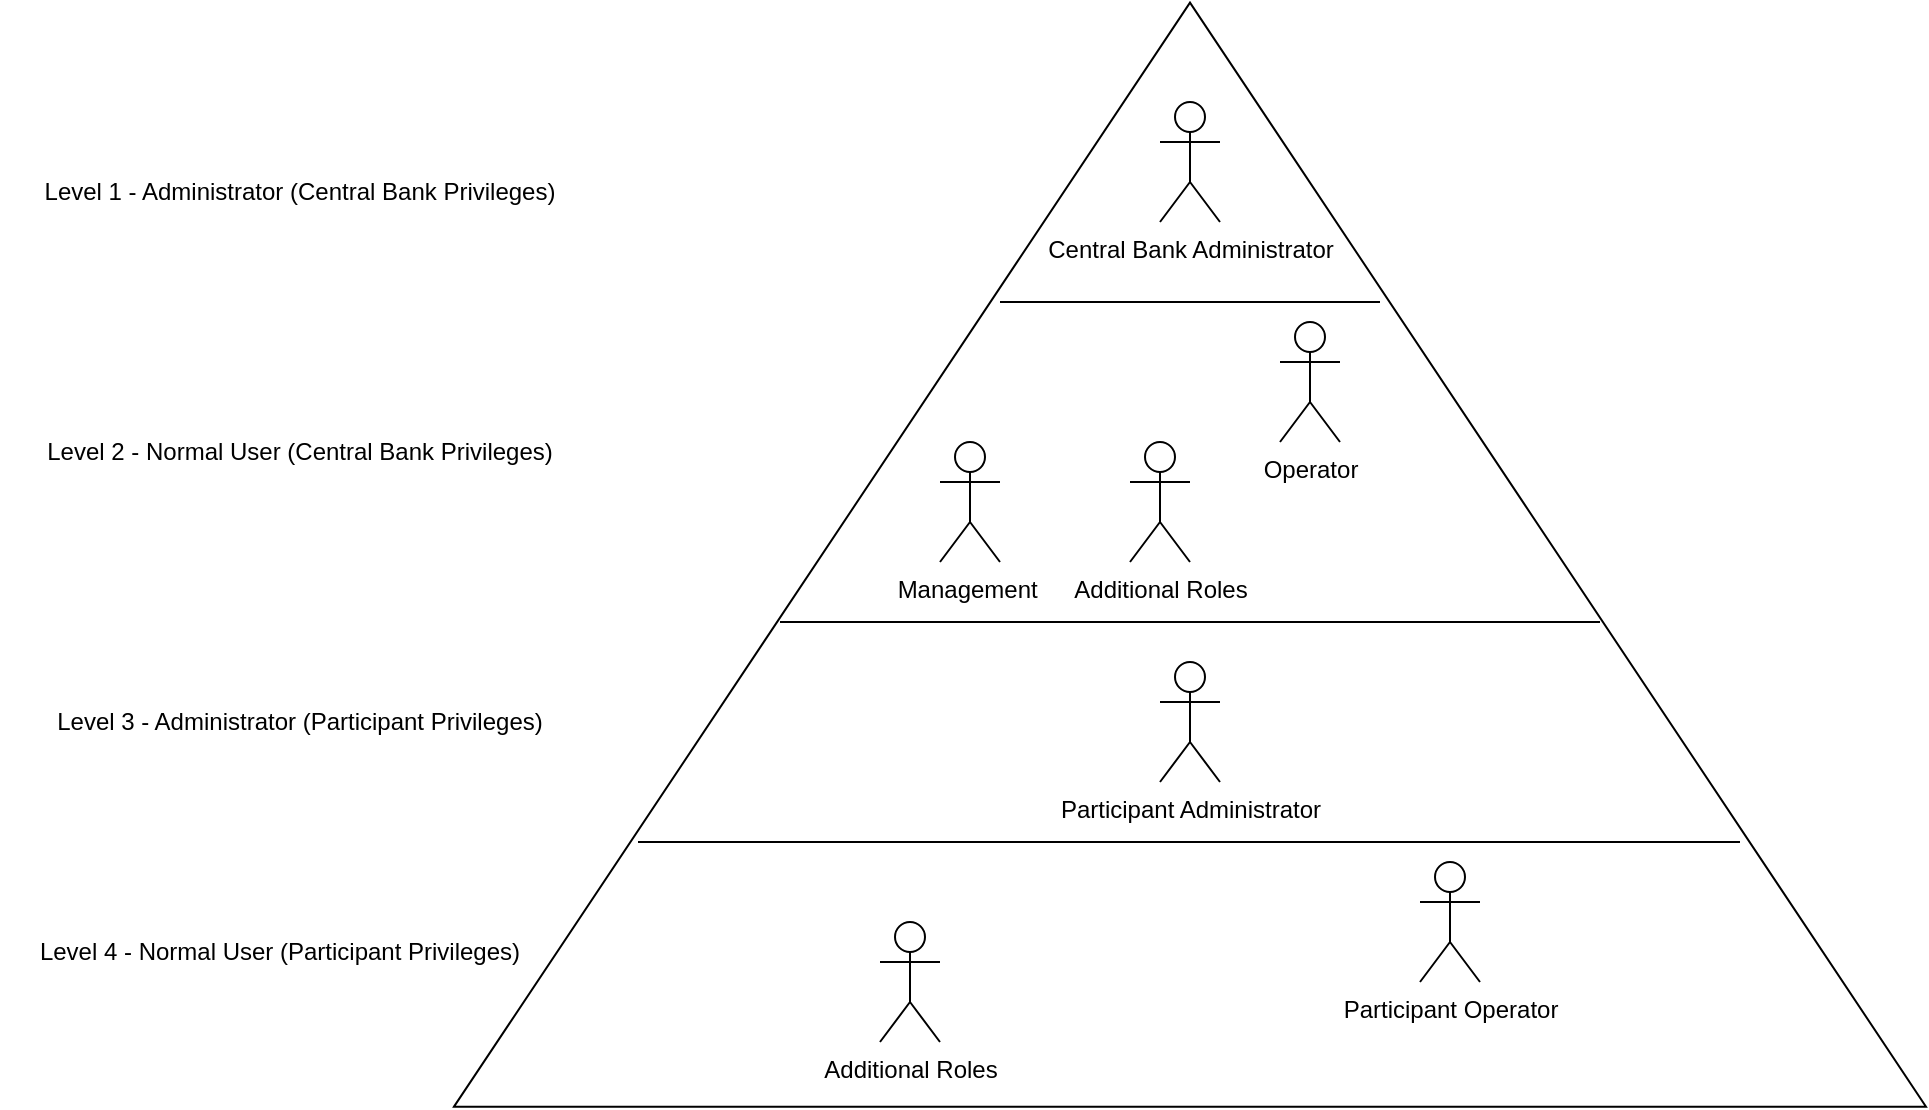 <mxfile version="18.0.6" type="device" pages="10"><diagram id="rlrrFMn4KYDxvSivzp1v" name="Hierarcy Diagram"><mxGraphModel dx="2523" dy="1008" grid="1" gridSize="10" guides="1" tooltips="1" connect="1" arrows="1" fold="1" page="1" pageScale="1" pageWidth="850" pageHeight="1100" math="0" shadow="0"><root><mxCell id="0"/><mxCell id="1" parent="0"/><mxCell id="3FnCSCI1TGGs1wD_Eskc-10" value="" style="triangle;whiteSpace=wrap;html=1;rotation=-90;" parent="1" vertex="1"><mxGeometry x="149" y="-41.67" width="552" height="736" as="geometry"/></mxCell><mxCell id="3FnCSCI1TGGs1wD_Eskc-2" value="Central Bank Administrator" style="shape=umlActor;verticalLabelPosition=bottom;verticalAlign=top;html=1;outlineConnect=0;" parent="1" vertex="1"><mxGeometry x="410" y="100" width="30" height="60" as="geometry"/></mxCell><mxCell id="3FnCSCI1TGGs1wD_Eskc-4" value="Operator" style="shape=umlActor;verticalLabelPosition=bottom;verticalAlign=top;html=1;outlineConnect=0;" parent="1" vertex="1"><mxGeometry x="470" y="210" width="30" height="60" as="geometry"/></mxCell><mxCell id="3FnCSCI1TGGs1wD_Eskc-5" value="Management&amp;nbsp;" style="shape=umlActor;verticalLabelPosition=bottom;verticalAlign=top;html=1;outlineConnect=0;" parent="1" vertex="1"><mxGeometry x="300" y="270" width="30" height="60" as="geometry"/></mxCell><mxCell id="3FnCSCI1TGGs1wD_Eskc-7" value="Participant Administrator" style="shape=umlActor;verticalLabelPosition=bottom;verticalAlign=top;html=1;outlineConnect=0;" parent="1" vertex="1"><mxGeometry x="410" y="380" width="30" height="60" as="geometry"/></mxCell><mxCell id="3FnCSCI1TGGs1wD_Eskc-8" value="Participant Operator" style="shape=umlActor;verticalLabelPosition=bottom;verticalAlign=top;html=1;outlineConnect=0;" parent="1" vertex="1"><mxGeometry x="540" y="480" width="30" height="60" as="geometry"/></mxCell><mxCell id="3FnCSCI1TGGs1wD_Eskc-9" value="Additional Roles" style="shape=umlActor;verticalLabelPosition=bottom;verticalAlign=top;html=1;outlineConnect=0;" parent="1" vertex="1"><mxGeometry x="270" y="510" width="30" height="60" as="geometry"/></mxCell><mxCell id="3FnCSCI1TGGs1wD_Eskc-11" value="" style="endArrow=none;html=1;rounded=0;" parent="1" edge="1"><mxGeometry width="50" height="50" relative="1" as="geometry"><mxPoint x="330" y="200" as="sourcePoint"/><mxPoint x="520" y="200" as="targetPoint"/></mxGeometry></mxCell><mxCell id="3FnCSCI1TGGs1wD_Eskc-13" value="" style="endArrow=none;html=1;rounded=0;" parent="1" edge="1"><mxGeometry width="50" height="50" relative="1" as="geometry"><mxPoint x="220" y="360" as="sourcePoint"/><mxPoint x="630" y="360" as="targetPoint"/></mxGeometry></mxCell><mxCell id="3FnCSCI1TGGs1wD_Eskc-15" value="Level 1 - Administrator (Central Bank Privileges)" style="text;html=1;strokeColor=none;fillColor=none;align=center;verticalAlign=middle;whiteSpace=wrap;rounded=0;" parent="1" vertex="1"><mxGeometry x="-160" y="130" width="280" height="30" as="geometry"/></mxCell><mxCell id="3FnCSCI1TGGs1wD_Eskc-19" value="" style="endArrow=none;html=1;rounded=0;" parent="1" edge="1"><mxGeometry width="50" height="50" relative="1" as="geometry"><mxPoint x="149" y="470" as="sourcePoint"/><mxPoint x="700" y="470" as="targetPoint"/></mxGeometry></mxCell><mxCell id="3FnCSCI1TGGs1wD_Eskc-22" value="Level 2 - Normal User (Central Bank Privileges)" style="text;html=1;strokeColor=none;fillColor=none;align=center;verticalAlign=middle;whiteSpace=wrap;rounded=0;" parent="1" vertex="1"><mxGeometry x="-160" y="260" width="280" height="30" as="geometry"/></mxCell><mxCell id="3FnCSCI1TGGs1wD_Eskc-23" value="Additional Roles" style="shape=umlActor;verticalLabelPosition=bottom;verticalAlign=top;html=1;outlineConnect=0;" parent="1" vertex="1"><mxGeometry x="395" y="270" width="30" height="60" as="geometry"/></mxCell><mxCell id="3FnCSCI1TGGs1wD_Eskc-25" value="Level 3 - Administrator (Participant Privileges)" style="text;html=1;strokeColor=none;fillColor=none;align=center;verticalAlign=middle;whiteSpace=wrap;rounded=0;" parent="1" vertex="1"><mxGeometry x="-160" y="395" width="280" height="30" as="geometry"/></mxCell><mxCell id="3FnCSCI1TGGs1wD_Eskc-26" value="Level 4 - Normal User (Participant Privileges)" style="text;html=1;strokeColor=none;fillColor=none;align=center;verticalAlign=middle;whiteSpace=wrap;rounded=0;" parent="1" vertex="1"><mxGeometry x="-170" y="510" width="280" height="30" as="geometry"/></mxCell></root></mxGraphModel></diagram><diagram id="Tg9xftcmFErkwnSyua7G" name="Class Diagram"><mxGraphModel dx="677" dy="408" grid="1" gridSize="10" guides="1" tooltips="1" connect="1" arrows="1" fold="1" page="1" pageScale="1" pageWidth="850" pageHeight="1100" math="0" shadow="0"><root><mxCell id="0"/><mxCell id="1" parent="0"/><mxCell id="rsPmDBbPXdBwQjBAaXFI-6" style="edgeStyle=orthogonalEdgeStyle;rounded=0;orthogonalLoop=1;jettySize=auto;html=1;entryX=0;entryY=0.5;entryDx=0;entryDy=0;endArrow=ERone;endFill=0;startArrow=ERzeroToMany;startFill=0;exitX=0.5;exitY=0;exitDx=0;exitDy=0;" parent="1" source="rsPmDBbPXdBwQjBAaXFI-1" target="rsPmDBbPXdBwQjBAaXFI-2" edge="1"><mxGeometry relative="1" as="geometry"/></mxCell><mxCell id="rsPmDBbPXdBwQjBAaXFI-8" style="edgeStyle=orthogonalEdgeStyle;rounded=0;orthogonalLoop=1;jettySize=auto;html=1;startArrow=ERoneToMany;startFill=0;endArrow=ERone;endFill=0;entryX=0;entryY=0.5;entryDx=0;entryDy=0;" parent="1" source="rsPmDBbPXdBwQjBAaXFI-1" target="rsPmDBbPXdBwQjBAaXFI-3" edge="1"><mxGeometry relative="1" as="geometry"><mxPoint x="470" y="270" as="targetPoint"/></mxGeometry></mxCell><mxCell id="rsPmDBbPXdBwQjBAaXFI-1" value="User" style="rounded=0;whiteSpace=wrap;html=1;" parent="1" vertex="1"><mxGeometry x="40" y="240" width="120" height="60" as="geometry"/></mxCell><mxCell id="rsPmDBbPXdBwQjBAaXFI-7" style="edgeStyle=orthogonalEdgeStyle;rounded=0;orthogonalLoop=1;jettySize=auto;html=1;entryX=0.5;entryY=0;entryDx=0;entryDy=0;startArrow=ERone;startFill=0;endArrow=ERoneToMany;endFill=0;" parent="1" source="rsPmDBbPXdBwQjBAaXFI-2" target="rsPmDBbPXdBwQjBAaXFI-3" edge="1"><mxGeometry relative="1" as="geometry"/></mxCell><mxCell id="rsPmDBbPXdBwQjBAaXFI-2" value="Member" style="rounded=0;whiteSpace=wrap;html=1;" parent="1" vertex="1"><mxGeometry x="190" y="130" width="120" height="60" as="geometry"/></mxCell><mxCell id="rsPmDBbPXdBwQjBAaXFI-9" style="edgeStyle=orthogonalEdgeStyle;rounded=0;orthogonalLoop=1;jettySize=auto;html=1;entryX=0.5;entryY=0;entryDx=0;entryDy=0;startArrow=ERone;startFill=0;endArrow=ERoneToMany;endFill=0;" parent="1" source="rsPmDBbPXdBwQjBAaXFI-3" target="rsPmDBbPXdBwQjBAaXFI-4" edge="1"><mxGeometry relative="1" as="geometry"/></mxCell><mxCell id="rsPmDBbPXdBwQjBAaXFI-3" value="Roles" style="rounded=0;whiteSpace=wrap;html=1;" parent="1" vertex="1"><mxGeometry x="340" y="240" width="120" height="60" as="geometry"/></mxCell><mxCell id="rsPmDBbPXdBwQjBAaXFI-4" value="Action" style="rounded=0;whiteSpace=wrap;html=1;" parent="1" vertex="1"><mxGeometry x="340" y="380" width="120" height="60" as="geometry"/></mxCell></root></mxGraphModel></diagram><diagram id="ThCO6ypDzgICyGoqntZ6" name="Entity Diagram"><mxGraphModel dx="1662" dy="1957" grid="1" gridSize="10" guides="1" tooltips="1" connect="1" arrows="1" fold="1" page="1" pageScale="1" pageWidth="850" pageHeight="1100" math="0" shadow="0"><root><mxCell id="0"/><mxCell id="1" parent="0"/><mxCell id="dxrAodRhitoUNY_bcBoa-26" style="edgeStyle=orthogonalEdgeStyle;rounded=0;orthogonalLoop=1;jettySize=auto;html=1;entryX=0;entryY=0.5;entryDx=0;entryDy=0;startArrow=ERmany;startFill=0;endArrow=ERone;endFill=0;exitX=1;exitY=0.5;exitDx=0;exitDy=0;" parent="1" source="dxrAodRhitoUNY_bcBoa-15" target="dxrAodRhitoUNY_bcBoa-21" edge="1"><mxGeometry relative="1" as="geometry"/></mxCell><mxCell id="dxrAodRhitoUNY_bcBoa-28" style="edgeStyle=orthogonalEdgeStyle;rounded=0;orthogonalLoop=1;jettySize=auto;html=1;startArrow=ERone;startFill=0;endArrow=ERone;endFill=0;entryX=0;entryY=0.5;entryDx=0;entryDy=0;exitX=0;exitY=0.5;exitDx=0;exitDy=0;" parent="1" source="dxrAodRhitoUNY_bcBoa-15" target="dxrAodRhitoUNY_bcBoa-11" edge="1"><mxGeometry relative="1" as="geometry"/></mxCell><mxCell id="shGmqx8MFyFyUWzssGlX-1" value="user" style="swimlane;fontStyle=0;childLayout=stackLayout;horizontal=1;startSize=26;fillColor=none;horizontalStack=0;resizeParent=1;resizeParentMax=0;resizeLast=0;collapsible=1;marginBottom=0;" parent="1" vertex="1"><mxGeometry x="70" y="160" width="140" height="286" as="geometry"/></mxCell><mxCell id="dxrAodRhitoUNY_bcBoa-15" value="id" style="text;strokeColor=none;fillColor=none;align=left;verticalAlign=top;spacingLeft=4;spacingRight=4;overflow=hidden;rotatable=0;points=[[0,0.5],[1,0.5]];portConstraint=eastwest;" parent="shGmqx8MFyFyUWzssGlX-1" vertex="1"><mxGeometry y="26" width="140" height="26" as="geometry"/></mxCell><mxCell id="shGmqx8MFyFyUWzssGlX-2" value="name" style="text;strokeColor=none;fillColor=none;align=left;verticalAlign=top;spacingLeft=4;spacingRight=4;overflow=hidden;rotatable=0;points=[[0,0.5],[1,0.5]];portConstraint=eastwest;" parent="shGmqx8MFyFyUWzssGlX-1" vertex="1"><mxGeometry y="52" width="140" height="26" as="geometry"/></mxCell><mxCell id="shGmqx8MFyFyUWzssGlX-3" value="username" style="text;strokeColor=none;fillColor=none;align=left;verticalAlign=top;spacingLeft=4;spacingRight=4;overflow=hidden;rotatable=0;points=[[0,0.5],[1,0.5]];portConstraint=eastwest;" parent="shGmqx8MFyFyUWzssGlX-1" vertex="1"><mxGeometry y="78" width="140" height="26" as="geometry"/></mxCell><mxCell id="shGmqx8MFyFyUWzssGlX-4" value="email" style="text;strokeColor=none;fillColor=none;align=left;verticalAlign=top;spacingLeft=4;spacingRight=4;overflow=hidden;rotatable=0;points=[[0,0.5],[1,0.5]];portConstraint=eastwest;" parent="shGmqx8MFyFyUWzssGlX-1" vertex="1"><mxGeometry y="104" width="140" height="26" as="geometry"/></mxCell><mxCell id="dxrAodRhitoUNY_bcBoa-1" value="password" style="text;strokeColor=none;fillColor=none;align=left;verticalAlign=top;spacingLeft=4;spacingRight=4;overflow=hidden;rotatable=0;points=[[0,0.5],[1,0.5]];portConstraint=eastwest;" parent="shGmqx8MFyFyUWzssGlX-1" vertex="1"><mxGeometry y="130" width="140" height="26" as="geometry"/></mxCell><mxCell id="dxrAodRhitoUNY_bcBoa-2" value="ref_no" style="text;strokeColor=none;fillColor=none;align=left;verticalAlign=top;spacingLeft=4;spacingRight=4;overflow=hidden;rotatable=0;points=[[0,0.5],[1,0.5]];portConstraint=eastwest;" parent="shGmqx8MFyFyUWzssGlX-1" vertex="1"><mxGeometry y="156" width="140" height="26" as="geometry"/></mxCell><mxCell id="dxrAodRhitoUNY_bcBoa-16" value="created_at" style="text;strokeColor=none;fillColor=none;align=left;verticalAlign=top;spacingLeft=4;spacingRight=4;overflow=hidden;rotatable=0;points=[[0,0.5],[1,0.5]];portConstraint=eastwest;" parent="shGmqx8MFyFyUWzssGlX-1" vertex="1"><mxGeometry y="182" width="140" height="26" as="geometry"/></mxCell><mxCell id="dxrAodRhitoUNY_bcBoa-17" value="updated_at" style="text;strokeColor=none;fillColor=none;align=left;verticalAlign=top;spacingLeft=4;spacingRight=4;overflow=hidden;rotatable=0;points=[[0,0.5],[1,0.5]];portConstraint=eastwest;" parent="shGmqx8MFyFyUWzssGlX-1" vertex="1"><mxGeometry y="208" width="140" height="26" as="geometry"/></mxCell><mxCell id="dxrAodRhitoUNY_bcBoa-18" value="created_by" style="text;strokeColor=none;fillColor=none;align=left;verticalAlign=top;spacingLeft=4;spacingRight=4;overflow=hidden;rotatable=0;points=[[0,0.5],[1,0.5]];portConstraint=eastwest;" parent="shGmqx8MFyFyUWzssGlX-1" vertex="1"><mxGeometry y="234" width="140" height="26" as="geometry"/></mxCell><mxCell id="dxrAodRhitoUNY_bcBoa-19" value="updated_by" style="text;strokeColor=none;fillColor=none;align=left;verticalAlign=top;spacingLeft=4;spacingRight=4;overflow=hidden;rotatable=0;points=[[0,0.5],[1,0.5]];portConstraint=eastwest;" parent="shGmqx8MFyFyUWzssGlX-1" vertex="1"><mxGeometry y="260" width="140" height="26" as="geometry"/></mxCell><mxCell id="dxrAodRhitoUNY_bcBoa-27" style="edgeStyle=orthogonalEdgeStyle;rounded=0;orthogonalLoop=1;jettySize=auto;html=1;startArrow=ERone;startFill=0;endArrow=ERoneToMany;endFill=0;exitX=0;exitY=0.5;exitDx=0;exitDy=0;entryX=1;entryY=0.5;entryDx=0;entryDy=0;" parent="1" source="dxrAodRhitoUNY_bcBoa-4" target="dxrAodRhitoUNY_bcBoa-22" edge="1"><mxGeometry relative="1" as="geometry"><mxPoint x="330" y="-31" as="targetPoint"/><Array as="points"><mxPoint x="430" y="-25"/><mxPoint x="430" y="355"/></Array></mxGeometry></mxCell><mxCell id="dxrAodRhitoUNY_bcBoa-3" value="member" style="swimlane;fontStyle=0;childLayout=stackLayout;horizontal=1;startSize=26;fillColor=none;horizontalStack=0;resizeParent=1;resizeParentMax=0;resizeLast=0;collapsible=1;marginBottom=0;" parent="1" vertex="1"><mxGeometry x="460" y="-64" width="140" height="286" as="geometry"/></mxCell><mxCell id="dxrAodRhitoUNY_bcBoa-4" value="id" style="text;strokeColor=none;fillColor=none;align=left;verticalAlign=top;spacingLeft=4;spacingRight=4;overflow=hidden;rotatable=0;points=[[0,0.5],[1,0.5]];portConstraint=eastwest;" parent="dxrAodRhitoUNY_bcBoa-3" vertex="1"><mxGeometry y="26" width="140" height="26" as="geometry"/></mxCell><mxCell id="OdjbuYL_Jc5gBR_Cd1tA-2" value="name" style="text;strokeColor=none;fillColor=none;align=left;verticalAlign=top;spacingLeft=4;spacingRight=4;overflow=hidden;rotatable=0;points=[[0,0.5],[1,0.5]];portConstraint=eastwest;" parent="dxrAodRhitoUNY_bcBoa-3" vertex="1"><mxGeometry y="52" width="140" height="26" as="geometry"/></mxCell><mxCell id="dxrAodRhitoUNY_bcBoa-5" value="ref_no" style="text;strokeColor=none;fillColor=none;align=left;verticalAlign=top;spacingLeft=4;spacingRight=4;overflow=hidden;rotatable=0;points=[[0,0.5],[1,0.5]];portConstraint=eastwest;" parent="dxrAodRhitoUNY_bcBoa-3" vertex="1"><mxGeometry y="78" width="140" height="26" as="geometry"/></mxCell><mxCell id="dxrAodRhitoUNY_bcBoa-6" value="full_name" style="text;strokeColor=none;fillColor=none;align=left;verticalAlign=top;spacingLeft=4;spacingRight=4;overflow=hidden;rotatable=0;points=[[0,0.5],[1,0.5]];portConstraint=eastwest;" parent="dxrAodRhitoUNY_bcBoa-3" vertex="1"><mxGeometry y="104" width="140" height="26" as="geometry"/></mxCell><mxCell id="dxrAodRhitoUNY_bcBoa-7" value="status" style="text;strokeColor=none;fillColor=none;align=left;verticalAlign=top;spacingLeft=4;spacingRight=4;overflow=hidden;rotatable=0;points=[[0,0.5],[1,0.5]];portConstraint=eastwest;" parent="dxrAodRhitoUNY_bcBoa-3" vertex="1"><mxGeometry y="130" width="140" height="26" as="geometry"/></mxCell><mxCell id="dxrAodRhitoUNY_bcBoa-8" value="member_type" style="text;strokeColor=none;fillColor=none;align=left;verticalAlign=top;spacingLeft=4;spacingRight=4;overflow=hidden;rotatable=0;points=[[0,0.5],[1,0.5]];portConstraint=eastwest;" parent="dxrAodRhitoUNY_bcBoa-3" vertex="1"><mxGeometry y="156" width="140" height="26" as="geometry"/></mxCell><mxCell id="uhhbkEq0cigllRPuxk6T-29" value="created_at" style="text;strokeColor=none;fillColor=none;align=left;verticalAlign=top;spacingLeft=4;spacingRight=4;overflow=hidden;rotatable=0;points=[[0,0.5],[1,0.5]];portConstraint=eastwest;" parent="dxrAodRhitoUNY_bcBoa-3" vertex="1"><mxGeometry y="182" width="140" height="26" as="geometry"/></mxCell><mxCell id="uhhbkEq0cigllRPuxk6T-30" value="updated_at" style="text;strokeColor=none;fillColor=none;align=left;verticalAlign=top;spacingLeft=4;spacingRight=4;overflow=hidden;rotatable=0;points=[[0,0.5],[1,0.5]];portConstraint=eastwest;" parent="dxrAodRhitoUNY_bcBoa-3" vertex="1"><mxGeometry y="208" width="140" height="26" as="geometry"/></mxCell><mxCell id="uhhbkEq0cigllRPuxk6T-31" value="created_by" style="text;strokeColor=none;fillColor=none;align=left;verticalAlign=top;spacingLeft=4;spacingRight=4;overflow=hidden;rotatable=0;points=[[0,0.5],[1,0.5]];portConstraint=eastwest;" parent="dxrAodRhitoUNY_bcBoa-3" vertex="1"><mxGeometry y="234" width="140" height="26" as="geometry"/></mxCell><mxCell id="uhhbkEq0cigllRPuxk6T-32" value="updated_by" style="text;strokeColor=none;fillColor=none;align=left;verticalAlign=top;spacingLeft=4;spacingRight=4;overflow=hidden;rotatable=0;points=[[0,0.5],[1,0.5]];portConstraint=eastwest;" parent="dxrAodRhitoUNY_bcBoa-3" vertex="1"><mxGeometry y="260" width="140" height="26" as="geometry"/></mxCell><mxCell id="dxrAodRhitoUNY_bcBoa-9" value="otp_token" style="swimlane;fontStyle=0;childLayout=stackLayout;horizontal=1;startSize=26;fillColor=none;horizontalStack=0;resizeParent=1;resizeParentMax=0;resizeLast=0;collapsible=1;marginBottom=0;" parent="1" vertex="1"><mxGeometry x="70" y="-140" width="140" height="130" as="geometry"/></mxCell><mxCell id="dxrAodRhitoUNY_bcBoa-11" value="user_id" style="text;strokeColor=none;fillColor=none;align=left;verticalAlign=top;spacingLeft=4;spacingRight=4;overflow=hidden;rotatable=0;points=[[0,0.5],[1,0.5]];portConstraint=eastwest;" parent="dxrAodRhitoUNY_bcBoa-9" vertex="1"><mxGeometry y="26" width="140" height="26" as="geometry"/></mxCell><mxCell id="dxrAodRhitoUNY_bcBoa-12" value="otp_token" style="text;strokeColor=none;fillColor=none;align=left;verticalAlign=top;spacingLeft=4;spacingRight=4;overflow=hidden;rotatable=0;points=[[0,0.5],[1,0.5]];portConstraint=eastwest;" parent="dxrAodRhitoUNY_bcBoa-9" vertex="1"><mxGeometry y="52" width="140" height="26" as="geometry"/></mxCell><mxCell id="dxrAodRhitoUNY_bcBoa-29" value="created_at" style="text;strokeColor=none;fillColor=none;align=left;verticalAlign=top;spacingLeft=4;spacingRight=4;overflow=hidden;rotatable=0;points=[[0,0.5],[1,0.5]];portConstraint=eastwest;" parent="dxrAodRhitoUNY_bcBoa-9" vertex="1"><mxGeometry y="78" width="140" height="26" as="geometry"/></mxCell><mxCell id="dxrAodRhitoUNY_bcBoa-30" value="updated_at" style="text;strokeColor=none;fillColor=none;align=left;verticalAlign=top;spacingLeft=4;spacingRight=4;overflow=hidden;rotatable=0;points=[[0,0.5],[1,0.5]];portConstraint=eastwest;" parent="dxrAodRhitoUNY_bcBoa-9" vertex="1"><mxGeometry y="104" width="140" height="26" as="geometry"/></mxCell><mxCell id="dxrAodRhitoUNY_bcBoa-20" value="user_member_mapping" style="swimlane;fontStyle=0;childLayout=stackLayout;horizontal=1;startSize=26;fillColor=none;horizontalStack=0;resizeParent=1;resizeParentMax=0;resizeLast=0;collapsible=1;marginBottom=0;" parent="1" vertex="1"><mxGeometry x="280" y="290" width="140" height="78" as="geometry"/></mxCell><mxCell id="dxrAodRhitoUNY_bcBoa-21" value="user_id" style="text;strokeColor=none;fillColor=none;align=left;verticalAlign=top;spacingLeft=4;spacingRight=4;overflow=hidden;rotatable=0;points=[[0,0.5],[1,0.5]];portConstraint=eastwest;" parent="dxrAodRhitoUNY_bcBoa-20" vertex="1"><mxGeometry y="26" width="140" height="26" as="geometry"/></mxCell><mxCell id="dxrAodRhitoUNY_bcBoa-22" value="member_id" style="text;strokeColor=none;fillColor=none;align=left;verticalAlign=top;spacingLeft=4;spacingRight=4;overflow=hidden;rotatable=0;points=[[0,0.5],[1,0.5]];portConstraint=eastwest;" parent="dxrAodRhitoUNY_bcBoa-20" vertex="1"><mxGeometry y="52" width="140" height="26" as="geometry"/></mxCell><mxCell id="dxrAodRhitoUNY_bcBoa-31" value="role" style="swimlane;fontStyle=0;childLayout=stackLayout;horizontal=1;startSize=26;fillColor=none;horizontalStack=0;resizeParent=1;resizeParentMax=0;resizeLast=0;collapsible=1;marginBottom=0;" parent="1" vertex="1"><mxGeometry x="720" width="140" height="208" as="geometry"/></mxCell><mxCell id="dxrAodRhitoUNY_bcBoa-32" value="id" style="text;strokeColor=none;fillColor=none;align=left;verticalAlign=top;spacingLeft=4;spacingRight=4;overflow=hidden;rotatable=0;points=[[0,0.5],[1,0.5]];portConstraint=eastwest;" parent="dxrAodRhitoUNY_bcBoa-31" vertex="1"><mxGeometry y="26" width="140" height="26" as="geometry"/></mxCell><mxCell id="dxrAodRhitoUNY_bcBoa-33" value="name" style="text;strokeColor=none;fillColor=none;align=left;verticalAlign=top;spacingLeft=4;spacingRight=4;overflow=hidden;rotatable=0;points=[[0,0.5],[1,0.5]];portConstraint=eastwest;" parent="dxrAodRhitoUNY_bcBoa-31" vertex="1"><mxGeometry y="52" width="140" height="26" as="geometry"/></mxCell><mxCell id="dxrAodRhitoUNY_bcBoa-34" value="member_id" style="text;strokeColor=none;fillColor=none;align=left;verticalAlign=top;spacingLeft=4;spacingRight=4;overflow=hidden;rotatable=0;points=[[0,0.5],[1,0.5]];portConstraint=eastwest;" parent="dxrAodRhitoUNY_bcBoa-31" vertex="1"><mxGeometry y="78" width="140" height="26" as="geometry"/></mxCell><mxCell id="dxrAodRhitoUNY_bcBoa-35" value="created_at" style="text;strokeColor=none;fillColor=none;align=left;verticalAlign=top;spacingLeft=4;spacingRight=4;overflow=hidden;rotatable=0;points=[[0,0.5],[1,0.5]];portConstraint=eastwest;" parent="dxrAodRhitoUNY_bcBoa-31" vertex="1"><mxGeometry y="104" width="140" height="26" as="geometry"/></mxCell><mxCell id="uhhbkEq0cigllRPuxk6T-33" value="updated_at" style="text;strokeColor=none;fillColor=none;align=left;verticalAlign=top;spacingLeft=4;spacingRight=4;overflow=hidden;rotatable=0;points=[[0,0.5],[1,0.5]];portConstraint=eastwest;" parent="dxrAodRhitoUNY_bcBoa-31" vertex="1"><mxGeometry y="130" width="140" height="26" as="geometry"/></mxCell><mxCell id="uhhbkEq0cigllRPuxk6T-34" value="created_by" style="text;strokeColor=none;fillColor=none;align=left;verticalAlign=top;spacingLeft=4;spacingRight=4;overflow=hidden;rotatable=0;points=[[0,0.5],[1,0.5]];portConstraint=eastwest;" parent="dxrAodRhitoUNY_bcBoa-31" vertex="1"><mxGeometry y="156" width="140" height="26" as="geometry"/></mxCell><mxCell id="uhhbkEq0cigllRPuxk6T-35" value="updated_by" style="text;strokeColor=none;fillColor=none;align=left;verticalAlign=top;spacingLeft=4;spacingRight=4;overflow=hidden;rotatable=0;points=[[0,0.5],[1,0.5]];portConstraint=eastwest;" parent="dxrAodRhitoUNY_bcBoa-31" vertex="1"><mxGeometry y="182" width="140" height="26" as="geometry"/></mxCell><mxCell id="uhhbkEq0cigllRPuxk6T-1" style="edgeStyle=orthogonalEdgeStyle;rounded=0;orthogonalLoop=1;jettySize=auto;html=1;entryX=0;entryY=0.5;entryDx=0;entryDy=0;startArrow=ERone;startFill=0;endArrow=ERoneToMany;endFill=0;" parent="1" source="dxrAodRhitoUNY_bcBoa-4" target="dxrAodRhitoUNY_bcBoa-34" edge="1"><mxGeometry relative="1" as="geometry"/></mxCell><mxCell id="uhhbkEq0cigllRPuxk6T-2" value="user_roles_mapping" style="swimlane;fontStyle=0;childLayout=stackLayout;horizontal=1;startSize=26;fillColor=none;horizontalStack=0;resizeParent=1;resizeParentMax=0;resizeLast=0;collapsible=1;marginBottom=0;" parent="1" vertex="1"><mxGeometry x="740" y="342" width="140" height="78" as="geometry"/></mxCell><mxCell id="uhhbkEq0cigllRPuxk6T-3" value="user_id" style="text;strokeColor=none;fillColor=none;align=left;verticalAlign=top;spacingLeft=4;spacingRight=4;overflow=hidden;rotatable=0;points=[[0,0.5],[1,0.5]];portConstraint=eastwest;" parent="uhhbkEq0cigllRPuxk6T-2" vertex="1"><mxGeometry y="26" width="140" height="26" as="geometry"/></mxCell><mxCell id="uhhbkEq0cigllRPuxk6T-4" value="role_id" style="text;strokeColor=none;fillColor=none;align=left;verticalAlign=top;spacingLeft=4;spacingRight=4;overflow=hidden;rotatable=0;points=[[0,0.5],[1,0.5]];portConstraint=eastwest;" parent="uhhbkEq0cigllRPuxk6T-2" vertex="1"><mxGeometry y="52" width="140" height="26" as="geometry"/></mxCell><mxCell id="uhhbkEq0cigllRPuxk6T-6" style="edgeStyle=orthogonalEdgeStyle;rounded=0;orthogonalLoop=1;jettySize=auto;html=1;entryX=1;entryY=0.5;entryDx=0;entryDy=0;startArrow=ERone;startFill=0;endArrow=ERoneToMany;endFill=0;" parent="1" source="dxrAodRhitoUNY_bcBoa-32" target="uhhbkEq0cigllRPuxk6T-4" edge="1"><mxGeometry relative="1" as="geometry"/></mxCell><mxCell id="uhhbkEq0cigllRPuxk6T-7" style="edgeStyle=orthogonalEdgeStyle;rounded=0;orthogonalLoop=1;jettySize=auto;html=1;entryX=0;entryY=0.5;entryDx=0;entryDy=0;startArrow=ERone;startFill=0;endArrow=ERoneToMany;endFill=0;" parent="1" source="dxrAodRhitoUNY_bcBoa-15" target="uhhbkEq0cigllRPuxk6T-3" edge="1"><mxGeometry relative="1" as="geometry"><Array as="points"><mxPoint x="450" y="199"/><mxPoint x="450" y="381"/></Array></mxGeometry></mxCell><mxCell id="uhhbkEq0cigllRPuxk6T-8" value="roles_action_function_mapping" style="swimlane;fontStyle=0;childLayout=stackLayout;horizontal=1;startSize=26;fillColor=none;horizontalStack=0;resizeParent=1;resizeParentMax=0;resizeLast=0;collapsible=1;marginBottom=0;" parent="1" vertex="1"><mxGeometry x="1110" y="300" width="140" height="78" as="geometry"/></mxCell><mxCell id="uhhbkEq0cigllRPuxk6T-9" value="role_id" style="text;strokeColor=none;fillColor=none;align=left;verticalAlign=top;spacingLeft=4;spacingRight=4;overflow=hidden;rotatable=0;points=[[0,0.5],[1,0.5]];portConstraint=eastwest;" parent="uhhbkEq0cigllRPuxk6T-8" vertex="1"><mxGeometry y="26" width="140" height="26" as="geometry"/></mxCell><mxCell id="uhhbkEq0cigllRPuxk6T-11" value="action_id" style="text;strokeColor=none;fillColor=none;align=left;verticalAlign=top;spacingLeft=4;spacingRight=4;overflow=hidden;rotatable=0;points=[[0,0.5],[1,0.5]];portConstraint=eastwest;" parent="uhhbkEq0cigllRPuxk6T-8" vertex="1"><mxGeometry y="52" width="140" height="26" as="geometry"/></mxCell><mxCell id="uhhbkEq0cigllRPuxk6T-12" style="edgeStyle=orthogonalEdgeStyle;rounded=0;orthogonalLoop=1;jettySize=auto;html=1;entryX=0;entryY=0.5;entryDx=0;entryDy=0;startArrow=ERone;startFill=0;endArrow=ERoneToMany;endFill=0;" parent="1" source="dxrAodRhitoUNY_bcBoa-32" target="uhhbkEq0cigllRPuxk6T-9" edge="1"><mxGeometry relative="1" as="geometry"/></mxCell><mxCell id="uhhbkEq0cigllRPuxk6T-13" value="action" style="swimlane;fontStyle=0;childLayout=stackLayout;horizontal=1;startSize=26;fillColor=none;horizontalStack=0;resizeParent=1;resizeParentMax=0;resizeLast=0;collapsible=1;marginBottom=0;" parent="1" vertex="1"><mxGeometry x="830" y="780" width="140" height="104" as="geometry"/></mxCell><mxCell id="uhhbkEq0cigllRPuxk6T-14" value="id" style="text;strokeColor=none;fillColor=none;align=left;verticalAlign=top;spacingLeft=4;spacingRight=4;overflow=hidden;rotatable=0;points=[[0,0.5],[1,0.5]];portConstraint=eastwest;" parent="uhhbkEq0cigllRPuxk6T-13" vertex="1"><mxGeometry y="26" width="140" height="26" as="geometry"/></mxCell><mxCell id="uhhbkEq0cigllRPuxk6T-16" value="function_name" style="text;strokeColor=none;fillColor=none;align=left;verticalAlign=top;spacingLeft=4;spacingRight=4;overflow=hidden;rotatable=0;points=[[0,0.5],[1,0.5]];portConstraint=eastwest;" parent="uhhbkEq0cigllRPuxk6T-13" vertex="1"><mxGeometry y="52" width="140" height="26" as="geometry"/></mxCell><mxCell id="uhhbkEq0cigllRPuxk6T-18" value="name" style="text;strokeColor=none;fillColor=none;align=left;verticalAlign=top;spacingLeft=4;spacingRight=4;overflow=hidden;rotatable=0;points=[[0,0.5],[1,0.5]];portConstraint=eastwest;" parent="uhhbkEq0cigllRPuxk6T-13" vertex="1"><mxGeometry y="78" width="140" height="26" as="geometry"/></mxCell><mxCell id="uhhbkEq0cigllRPuxk6T-22" style="edgeStyle=orthogonalEdgeStyle;rounded=0;orthogonalLoop=1;jettySize=auto;html=1;entryX=1;entryY=0.5;entryDx=0;entryDy=0;startArrow=ERone;startFill=0;endArrow=ERoneToMany;endFill=0;" parent="1" source="uhhbkEq0cigllRPuxk6T-14" target="uhhbkEq0cigllRPuxk6T-11" edge="1"><mxGeometry relative="1" as="geometry"><Array as="points"><mxPoint x="1310" y="819"/><mxPoint x="1310" y="391"/></Array></mxGeometry></mxCell><mxCell id="uhhbkEq0cigllRPuxk6T-23" value="participant_action_function_template_mapping" style="swimlane;fontStyle=0;childLayout=stackLayout;horizontal=1;startSize=26;fillColor=none;horizontalStack=0;resizeParent=1;resizeParentMax=0;resizeLast=0;collapsible=1;marginBottom=0;" parent="1" vertex="1"><mxGeometry x="1110" y="50" width="140" height="104" as="geometry"/></mxCell><mxCell id="uhhbkEq0cigllRPuxk6T-24" value="function_id" style="text;strokeColor=none;fillColor=none;align=left;verticalAlign=top;spacingLeft=4;spacingRight=4;overflow=hidden;rotatable=0;points=[[0,0.5],[1,0.5]];portConstraint=eastwest;" parent="uhhbkEq0cigllRPuxk6T-23" vertex="1"><mxGeometry y="26" width="140" height="26" as="geometry"/></mxCell><mxCell id="uhhbkEq0cigllRPuxk6T-25" value="action_id" style="text;strokeColor=none;fillColor=none;align=left;verticalAlign=top;spacingLeft=4;spacingRight=4;overflow=hidden;rotatable=0;points=[[0,0.5],[1,0.5]];portConstraint=eastwest;" parent="uhhbkEq0cigllRPuxk6T-23" vertex="1"><mxGeometry y="52" width="140" height="26" as="geometry"/></mxCell><mxCell id="uhhbkEq0cigllRPuxk6T-26" value="role_id" style="text;strokeColor=none;fillColor=none;align=left;verticalAlign=top;spacingLeft=4;spacingRight=4;overflow=hidden;rotatable=0;points=[[0,0.5],[1,0.5]];portConstraint=eastwest;" parent="uhhbkEq0cigllRPuxk6T-23" vertex="1"><mxGeometry y="78" width="140" height="26" as="geometry"/></mxCell><mxCell id="aBvcG6DjYt8By8ZkDYmE-1" value="audit_trail" style="swimlane;fontStyle=0;childLayout=stackLayout;horizontal=1;startSize=26;fillColor=none;horizontalStack=0;resizeParent=1;resizeParentMax=0;resizeLast=0;collapsible=1;marginBottom=0;" parent="1" vertex="1"><mxGeometry x="460" y="-420" width="140" height="182" as="geometry"/></mxCell><mxCell id="aBvcG6DjYt8By8ZkDYmE-2" value="id" style="text;strokeColor=none;fillColor=none;align=left;verticalAlign=top;spacingLeft=4;spacingRight=4;overflow=hidden;rotatable=0;points=[[0,0.5],[1,0.5]];portConstraint=eastwest;" parent="aBvcG6DjYt8By8ZkDYmE-1" vertex="1"><mxGeometry y="26" width="140" height="26" as="geometry"/></mxCell><mxCell id="aBvcG6DjYt8By8ZkDYmE-3" value="created_by" style="text;strokeColor=none;fillColor=none;align=left;verticalAlign=top;spacingLeft=4;spacingRight=4;overflow=hidden;rotatable=0;points=[[0,0.5],[1,0.5]];portConstraint=eastwest;" parent="aBvcG6DjYt8By8ZkDYmE-1" vertex="1"><mxGeometry y="52" width="140" height="26" as="geometry"/></mxCell><mxCell id="aBvcG6DjYt8By8ZkDYmE-4" value="action" style="text;strokeColor=none;fillColor=none;align=left;verticalAlign=top;spacingLeft=4;spacingRight=4;overflow=hidden;rotatable=0;points=[[0,0.5],[1,0.5]];portConstraint=eastwest;" parent="aBvcG6DjYt8By8ZkDYmE-1" vertex="1"><mxGeometry y="78" width="140" height="26" as="geometry"/></mxCell><mxCell id="aBvcG6DjYt8By8ZkDYmE-5" value="created_at" style="text;strokeColor=none;fillColor=none;align=left;verticalAlign=top;spacingLeft=4;spacingRight=4;overflow=hidden;rotatable=0;points=[[0,0.5],[1,0.5]];portConstraint=eastwest;" parent="aBvcG6DjYt8By8ZkDYmE-1" vertex="1"><mxGeometry y="104" width="140" height="26" as="geometry"/></mxCell><mxCell id="aBvcG6DjYt8By8ZkDYmE-6" value="json_current_value" style="text;strokeColor=none;fillColor=none;align=left;verticalAlign=top;spacingLeft=4;spacingRight=4;overflow=hidden;rotatable=0;points=[[0,0.5],[1,0.5]];portConstraint=eastwest;" parent="aBvcG6DjYt8By8ZkDYmE-1" vertex="1"><mxGeometry y="130" width="140" height="26" as="geometry"/></mxCell><mxCell id="aBvcG6DjYt8By8ZkDYmE-7" value="json_changes_value" style="text;strokeColor=none;fillColor=none;align=left;verticalAlign=top;spacingLeft=4;spacingRight=4;overflow=hidden;rotatable=0;points=[[0,0.5],[1,0.5]];portConstraint=eastwest;" parent="aBvcG6DjYt8By8ZkDYmE-1" vertex="1"><mxGeometry y="156" width="140" height="26" as="geometry"/></mxCell></root></mxGraphModel></diagram><diagram id="cRDKJmR8Q41M_WcPv6UG" name="Hierarcy Structure (Pyramid)"><mxGraphModel dx="1663" dy="490" grid="1" gridSize="10" guides="1" tooltips="1" connect="1" arrows="1" fold="1" page="1" pageScale="1" pageWidth="850" pageHeight="1100" math="0" shadow="0"><root><mxCell id="0"/><mxCell id="1" parent="0"/><mxCell id="mm7E42x5uyaTEarQyqqy-1" value="" style="triangle;whiteSpace=wrap;html=1;rotation=-90;" vertex="1" parent="1"><mxGeometry x="-8.75" y="178.56" width="382.5" height="465.38" as="geometry"/></mxCell><mxCell id="mm7E42x5uyaTEarQyqqy-2" value="&lt;b&gt;Administrator&lt;/b&gt;" style="shape=umlActor;verticalLabelPosition=bottom;verticalAlign=top;html=1;outlineConnect=0;" vertex="1" parent="1"><mxGeometry x="167.5" y="285" width="30" height="60" as="geometry"/></mxCell><mxCell id="mm7E42x5uyaTEarQyqqy-3" value="&lt;b&gt;Operator&lt;/b&gt;" style="shape=umlActor;verticalLabelPosition=bottom;verticalAlign=top;html=1;outlineConnect=0;" vertex="1" parent="1"><mxGeometry x="167.5" y="393" width="30" height="60" as="geometry"/></mxCell><mxCell id="mm7E42x5uyaTEarQyqqy-10" value="Level 1 - Administrator" style="text;html=1;strokeColor=none;fillColor=none;align=left;verticalAlign=middle;whiteSpace=wrap;rounded=0;" vertex="1" parent="1"><mxGeometry x="-10" y="300" width="280" height="30" as="geometry"/></mxCell><mxCell id="mm7E42x5uyaTEarQyqqy-12" value="Level 2 - Normal User" style="text;html=1;strokeColor=none;fillColor=none;align=left;verticalAlign=middle;whiteSpace=wrap;rounded=0;" vertex="1" parent="1"><mxGeometry x="-82.5" y="420" width="280" height="30" as="geometry"/></mxCell><mxCell id="mm7E42x5uyaTEarQyqqy-13" value="{additional_roles}" style="shape=umlActor;verticalLabelPosition=bottom;verticalAlign=top;html=1;outlineConnect=0;" vertex="1" parent="1"><mxGeometry x="167.5" y="505" width="30" height="60" as="geometry"/></mxCell><mxCell id="mm7E42x5uyaTEarQyqqy-16" value="Level n - Additional Roles" style="text;html=1;strokeColor=none;fillColor=none;align=left;verticalAlign=middle;whiteSpace=wrap;rounded=0;" vertex="1" parent="1"><mxGeometry x="-170" y="535" width="280" height="30" as="geometry"/></mxCell><mxCell id="mm7E42x5uyaTEarQyqqy-17" value="" style="endArrow=none;html=1;rounded=0;exitX=0.57;exitY=0.287;exitDx=0;exitDy=0;exitPerimeter=0;entryX=0.569;entryY=0.717;entryDx=0;entryDy=0;entryPerimeter=0;" edge="1" parent="1" source="mm7E42x5uyaTEarQyqqy-1" target="mm7E42x5uyaTEarQyqqy-1"><mxGeometry width="50" height="50" relative="1" as="geometry"><mxPoint x="200" y="440" as="sourcePoint"/><mxPoint x="250" y="390" as="targetPoint"/></mxGeometry></mxCell><mxCell id="mm7E42x5uyaTEarQyqqy-18" value="" style="endArrow=none;html=1;rounded=0;exitX=0.32;exitY=0.163;exitDx=0;exitDy=0;exitPerimeter=0;entryX=0.315;entryY=0.839;entryDx=0;entryDy=0;entryPerimeter=0;" edge="1" parent="1" source="mm7E42x5uyaTEarQyqqy-1" target="mm7E42x5uyaTEarQyqqy-1"><mxGeometry width="50" height="50" relative="1" as="geometry"><mxPoint x="0.004" y="519.995" as="sourcePoint"/><mxPoint x="200.117" y="520.378" as="targetPoint"/></mxGeometry></mxCell></root></mxGraphModel></diagram><diagram id="qi75pjR1Lf55IWykOXsB" name="Organization Structure"><mxGraphModel dx="981" dy="591" grid="1" gridSize="10" guides="1" tooltips="1" connect="1" arrows="1" fold="1" page="1" pageScale="1" pageWidth="850" pageHeight="1100" math="0" shadow="0"><root><mxCell id="0"/><mxCell id="1" parent="0"/><mxCell id="Wofpmjpdk2ZZ-3cJ0wZ_-4" style="edgeStyle=orthogonalEdgeStyle;rounded=0;orthogonalLoop=1;jettySize=auto;html=1;" edge="1" parent="1" source="Wofpmjpdk2ZZ-3cJ0wZ_-1" target="Wofpmjpdk2ZZ-3cJ0wZ_-2"><mxGeometry relative="1" as="geometry"/></mxCell><mxCell id="Wofpmjpdk2ZZ-3cJ0wZ_-5" style="edgeStyle=orthogonalEdgeStyle;rounded=0;orthogonalLoop=1;jettySize=auto;html=1;entryX=0.5;entryY=0;entryDx=0;entryDy=0;" edge="1" parent="1" source="Wofpmjpdk2ZZ-3cJ0wZ_-1" target="Wofpmjpdk2ZZ-3cJ0wZ_-3"><mxGeometry relative="1" as="geometry"/></mxCell><mxCell id="Wofpmjpdk2ZZ-3cJ0wZ_-7" style="edgeStyle=orthogonalEdgeStyle;rounded=0;orthogonalLoop=1;jettySize=auto;html=1;entryX=0.5;entryY=0;entryDx=0;entryDy=0;" edge="1" parent="1" source="Wofpmjpdk2ZZ-3cJ0wZ_-1" target="Wofpmjpdk2ZZ-3cJ0wZ_-6"><mxGeometry relative="1" as="geometry"><Array as="points"><mxPoint x="200" y="250"/><mxPoint x="430" y="250"/></Array></mxGeometry></mxCell><mxCell id="Wofpmjpdk2ZZ-3cJ0wZ_-9" style="edgeStyle=orthogonalEdgeStyle;rounded=0;orthogonalLoop=1;jettySize=auto;html=1;entryX=0.5;entryY=0;entryDx=0;entryDy=0;" edge="1" parent="1" source="Wofpmjpdk2ZZ-3cJ0wZ_-1" target="Wofpmjpdk2ZZ-3cJ0wZ_-8"><mxGeometry relative="1" as="geometry"><Array as="points"><mxPoint x="200" y="250"/><mxPoint x="590" y="250"/></Array></mxGeometry></mxCell><mxCell id="Wofpmjpdk2ZZ-3cJ0wZ_-1" value="Administrator" style="rounded=0;whiteSpace=wrap;html=1;" vertex="1" parent="1"><mxGeometry x="140" y="90" width="120" height="60" as="geometry"/></mxCell><mxCell id="Wofpmjpdk2ZZ-3cJ0wZ_-2" value="Operator" style="rounded=0;whiteSpace=wrap;html=1;" vertex="1" parent="1"><mxGeometry x="60" y="270" width="120" height="60" as="geometry"/></mxCell><mxCell id="Wofpmjpdk2ZZ-3cJ0wZ_-3" value="Analyst" style="rounded=0;whiteSpace=wrap;html=1;" vertex="1" parent="1"><mxGeometry x="210" y="350" width="120" height="60" as="geometry"/></mxCell><mxCell id="Wofpmjpdk2ZZ-3cJ0wZ_-6" value="L3 Support" style="rounded=0;whiteSpace=wrap;html=1;" vertex="1" parent="1"><mxGeometry x="370" y="350" width="120" height="60" as="geometry"/></mxCell><mxCell id="Wofpmjpdk2ZZ-3cJ0wZ_-8" value="Management" style="rounded=0;whiteSpace=wrap;html=1;" vertex="1" parent="1"><mxGeometry x="530" y="350" width="120" height="60" as="geometry"/></mxCell></root></mxGraphModel></diagram><diagram id="I7ENcnzuaFg7BSA-S2gc" name="Page-6"><mxGraphModel dx="677" dy="408" grid="1" gridSize="10" guides="1" tooltips="1" connect="1" arrows="1" fold="1" page="1" pageScale="1" pageWidth="850" pageHeight="1100" math="0" shadow="0"><root><mxCell id="0"/><mxCell id="1" parent="0"/><mxCell id="m4Q5yEZuWpcCg921UeMp-1" value="Member" style="rounded=0;whiteSpace=wrap;html=1;" vertex="1" parent="1"><mxGeometry x="110" y="230" width="120" height="60" as="geometry"/></mxCell><mxCell id="m4Q5yEZuWpcCg921UeMp-7" value="Roles" style="rounded=0;whiteSpace=wrap;html=1;" vertex="1" parent="1"><mxGeometry x="330" y="230" width="120" height="60" as="geometry"/></mxCell></root></mxGraphModel></diagram><diagram id="E4FpQLYLDnMDVbxtzHwv" name="Data Flow Diagram"><mxGraphModel dx="950" dy="490" grid="1" gridSize="10" guides="1" tooltips="1" connect="1" arrows="1" fold="1" page="1" pageScale="1" pageWidth="850" pageHeight="1100" math="0" shadow="0"><root><mxCell id="0"/><mxCell id="1" parent="0"/><mxCell id="8CcmFzFhjiMF5pgDLfoc-3" style="edgeStyle=orthogonalEdgeStyle;rounded=0;orthogonalLoop=1;jettySize=auto;html=1;entryX=0;entryY=0.5;entryDx=0;entryDy=0;startArrow=none;startFill=0;endArrow=block;endFill=1;" edge="1" parent="1" source="8CcmFzFhjiMF5pgDLfoc-1" target="8CcmFzFhjiMF5pgDLfoc-2"><mxGeometry relative="1" as="geometry"/></mxCell><mxCell id="8CcmFzFhjiMF5pgDLfoc-1" value="Any action that being perform on HTTP request" style="rounded=0;whiteSpace=wrap;html=1;" vertex="1" parent="1"><mxGeometry x="210" y="340" width="120" height="60" as="geometry"/></mxCell><mxCell id="8CcmFzFhjiMF5pgDLfoc-7" style="edgeStyle=orthogonalEdgeStyle;rounded=0;orthogonalLoop=1;jettySize=auto;html=1;entryX=0;entryY=0.5;entryDx=0;entryDy=0;startArrow=none;startFill=0;endArrow=block;endFill=1;" edge="1" parent="1" source="8CcmFzFhjiMF5pgDLfoc-2" target="8CcmFzFhjiMF5pgDLfoc-6"><mxGeometry relative="1" as="geometry"/></mxCell><mxCell id="8CcmFzFhjiMF5pgDLfoc-2" value="Validate user action based on role" style="rounded=0;whiteSpace=wrap;html=1;" vertex="1" parent="1"><mxGeometry x="420" y="340" width="120" height="60" as="geometry"/></mxCell><mxCell id="8CcmFzFhjiMF5pgDLfoc-4" value="Reject the request" style="rounded=0;whiteSpace=wrap;html=1;" vertex="1" parent="1"><mxGeometry x="560" y="480" width="120" height="60" as="geometry"/></mxCell><mxCell id="8CcmFzFhjiMF5pgDLfoc-5" value="Accept the request" style="rounded=0;whiteSpace=wrap;html=1;" vertex="1" parent="1"><mxGeometry x="730" y="340" width="120" height="60" as="geometry"/></mxCell><mxCell id="8CcmFzFhjiMF5pgDLfoc-8" style="edgeStyle=orthogonalEdgeStyle;rounded=0;orthogonalLoop=1;jettySize=auto;html=1;entryX=0;entryY=0.5;entryDx=0;entryDy=0;startArrow=none;startFill=0;endArrow=block;endFill=1;" edge="1" parent="1" source="8CcmFzFhjiMF5pgDLfoc-6" target="8CcmFzFhjiMF5pgDLfoc-5"><mxGeometry relative="1" as="geometry"/></mxCell><mxCell id="8CcmFzFhjiMF5pgDLfoc-11" value="True" style="edgeLabel;html=1;align=center;verticalAlign=middle;resizable=0;points=[];" vertex="1" connectable="0" parent="8CcmFzFhjiMF5pgDLfoc-8"><mxGeometry x="-0.08" relative="1" as="geometry"><mxPoint as="offset"/></mxGeometry></mxCell><mxCell id="8CcmFzFhjiMF5pgDLfoc-9" style="edgeStyle=orthogonalEdgeStyle;rounded=0;orthogonalLoop=1;jettySize=auto;html=1;entryX=0.5;entryY=0;entryDx=0;entryDy=0;startArrow=none;startFill=0;endArrow=block;endFill=1;" edge="1" parent="1" source="8CcmFzFhjiMF5pgDLfoc-6" target="8CcmFzFhjiMF5pgDLfoc-4"><mxGeometry relative="1" as="geometry"/></mxCell><mxCell id="8CcmFzFhjiMF5pgDLfoc-12" value="False" style="edgeLabel;html=1;align=center;verticalAlign=middle;resizable=0;points=[];" vertex="1" connectable="0" parent="8CcmFzFhjiMF5pgDLfoc-9"><mxGeometry x="-0.128" y="-1" relative="1" as="geometry"><mxPoint as="offset"/></mxGeometry></mxCell><mxCell id="8CcmFzFhjiMF5pgDLfoc-6" value="" style="rhombus;whiteSpace=wrap;html=1;" vertex="1" parent="1"><mxGeometry x="600" y="350" width="40" height="40" as="geometry"/></mxCell><mxCell id="8CcmFzFhjiMF5pgDLfoc-10" value="Is the access is valid?" style="text;html=1;align=center;verticalAlign=middle;resizable=0;points=[];autosize=1;strokeColor=none;fillColor=none;" vertex="1" parent="1"><mxGeometry x="555" y="320" width="130" height="20" as="geometry"/></mxCell></root></mxGraphModel></diagram><diagram id="8OzXUYFhXx0OedUgw1X7" name="Sequece Diagram"><mxGraphModel dx="1146" dy="591" grid="1" gridSize="10" guides="1" tooltips="1" connect="1" arrows="1" fold="1" page="1" pageScale="1" pageWidth="850" pageHeight="1100" math="0" shadow="0"><root><mxCell id="0"/><mxCell id="1" parent="0"/><mxCell id="GvIsOl8NxLdjr47DSKqC-1" value="User" style="shape=umlLifeline;perimeter=lifelinePerimeter;whiteSpace=wrap;html=1;container=1;collapsible=0;recursiveResize=0;outlineConnect=0;" vertex="1" parent="1"><mxGeometry x="70" y="120" width="100" height="410" as="geometry"/></mxCell><mxCell id="GvIsOl8NxLdjr47DSKqC-3" value="Enter credential (Member Code, Username, Password)" style="html=1;verticalAlign=bottom;startArrow=oval;startFill=1;endArrow=block;startSize=8;rounded=0;" edge="1" parent="GvIsOl8NxLdjr47DSKqC-1" target="GvIsOl8NxLdjr47DSKqC-2"><mxGeometry width="60" relative="1" as="geometry"><mxPoint x="60" y="80" as="sourcePoint"/><mxPoint x="110" y="80" as="targetPoint"/></mxGeometry></mxCell><mxCell id="GvIsOl8NxLdjr47DSKqC-2" value="View" style="shape=umlLifeline;perimeter=lifelinePerimeter;whiteSpace=wrap;html=1;container=1;collapsible=0;recursiveResize=0;outlineConnect=0;" vertex="1" parent="1"><mxGeometry x="410" y="120" width="100" height="410" as="geometry"/></mxCell><mxCell id="5XjXVJtdg8Ib3O0mx65h-1" value="Validate the credential" style="html=1;verticalAlign=bottom;startArrow=oval;startFill=1;endArrow=block;startSize=8;rounded=0;" edge="1" parent="1" source="GvIsOl8NxLdjr47DSKqC-2" target="5XjXVJtdg8Ib3O0mx65h-4"><mxGeometry width="60" relative="1" as="geometry"><mxPoint x="390" y="240" as="sourcePoint"/><mxPoint x="130" y="270" as="targetPoint"/><Array as="points"><mxPoint x="620" y="270"/></Array></mxGeometry></mxCell><mxCell id="5XjXVJtdg8Ib3O0mx65h-4" value="Controller" style="shape=umlLifeline;perimeter=lifelinePerimeter;whiteSpace=wrap;html=1;container=1;collapsible=0;recursiveResize=0;outlineConnect=0;" vertex="1" parent="1"><mxGeometry x="720" y="120" width="100" height="410" as="geometry"/></mxCell><mxCell id="5XjXVJtdg8Ib3O0mx65h-5" value="" style="html=1;points=[];perimeter=orthogonalPerimeter;" vertex="1" parent="5XjXVJtdg8Ib3O0mx65h-4"><mxGeometry x="45" y="140" width="10" height="250" as="geometry"/></mxCell><mxCell id="5XjXVJtdg8Ib3O0mx65h-6" value="Challange with OTP" style="html=1;verticalAlign=bottom;startArrow=oval;startFill=1;endArrow=block;startSize=8;rounded=0;" edge="1" parent="1" source="5XjXVJtdg8Ib3O0mx65h-4" target="GvIsOl8NxLdjr47DSKqC-1"><mxGeometry width="60" relative="1" as="geometry"><mxPoint x="410" y="280" as="sourcePoint"/><mxPoint x="470" y="280" as="targetPoint"/><Array as="points"><mxPoint x="540" y="330"/></Array></mxGeometry></mxCell><mxCell id="5XjXVJtdg8Ib3O0mx65h-7" value="Enter OTP" style="html=1;verticalAlign=bottom;startArrow=oval;startFill=1;endArrow=block;startSize=8;rounded=0;" edge="1" parent="1"><mxGeometry width="60" relative="1" as="geometry"><mxPoint x="130" y="390" as="sourcePoint"/><mxPoint x="459.5" y="390" as="targetPoint"/></mxGeometry></mxCell><mxCell id="5XjXVJtdg8Ib3O0mx65h-9" value="Validate the OTP" style="html=1;verticalAlign=bottom;startArrow=oval;startFill=1;endArrow=block;startSize=8;rounded=0;" edge="1" parent="1"><mxGeometry width="60" relative="1" as="geometry"><mxPoint x="460.004" y="450" as="sourcePoint"/><mxPoint x="769.48" y="450" as="targetPoint"/><Array as="points"><mxPoint x="619.98" y="450"/></Array></mxGeometry></mxCell><mxCell id="5XjXVJtdg8Ib3O0mx65h-10" value="Redirect to the target page" style="html=1;verticalAlign=bottom;startArrow=oval;startFill=1;endArrow=block;startSize=8;rounded=0;" edge="1" parent="1" source="5XjXVJtdg8Ib3O0mx65h-4" target="GvIsOl8NxLdjr47DSKqC-1"><mxGeometry width="60" relative="1" as="geometry"><mxPoint x="710" y="500" as="sourcePoint"/><mxPoint x="779.48" y="460" as="targetPoint"/><Array as="points"><mxPoint x="630" y="500"/><mxPoint x="530" y="500"/><mxPoint x="370" y="500"/></Array></mxGeometry></mxCell></root></mxGraphModel></diagram><diagram id="qEdFKMDiDXZPvZkpssEg" name="Class Diagram"><mxGraphModel dx="950" dy="490" grid="1" gridSize="10" guides="1" tooltips="1" connect="1" arrows="1" fold="1" page="1" pageScale="1" pageWidth="850" pageHeight="1100" math="0" shadow="0"><root><mxCell id="0"/><mxCell id="1" parent="0"/><mxCell id="al0lch8xfZGuupypj6lJ-5" value="users" style="swimlane;fontStyle=0;childLayout=stackLayout;horizontal=1;startSize=26;fillColor=none;horizontalStack=0;resizeParent=1;resizeParentMax=0;resizeLast=0;collapsible=1;marginBottom=0;" vertex="1" parent="1"><mxGeometry x="330" y="380" width="160" height="286" as="geometry"/></mxCell><mxCell id="al0lch8xfZGuupypj6lJ-6" value="+ id: int" style="text;strokeColor=none;fillColor=none;align=left;verticalAlign=top;spacingLeft=4;spacingRight=4;overflow=hidden;rotatable=0;points=[[0,0.5],[1,0.5]];portConstraint=eastwest;" vertex="1" parent="al0lch8xfZGuupypj6lJ-5"><mxGeometry y="26" width="160" height="26" as="geometry"/></mxCell><mxCell id="al0lch8xfZGuupypj6lJ-7" value="+ member_id: int" style="text;strokeColor=none;fillColor=none;align=left;verticalAlign=top;spacingLeft=4;spacingRight=4;overflow=hidden;rotatable=0;points=[[0,0.5],[1,0.5]];portConstraint=eastwest;" vertex="1" parent="al0lch8xfZGuupypj6lJ-5"><mxGeometry y="52" width="160" height="26" as="geometry"/></mxCell><mxCell id="al0lch8xfZGuupypj6lJ-8" value="+ role_id: int" style="text;strokeColor=none;fillColor=none;align=left;verticalAlign=top;spacingLeft=4;spacingRight=4;overflow=hidden;rotatable=0;points=[[0,0.5],[1,0.5]];portConstraint=eastwest;" vertex="1" parent="al0lch8xfZGuupypj6lJ-5"><mxGeometry y="78" width="160" height="26" as="geometry"/></mxCell><mxCell id="al0lch8xfZGuupypj6lJ-9" value="+ username: string" style="text;strokeColor=none;fillColor=none;align=left;verticalAlign=top;spacingLeft=4;spacingRight=4;overflow=hidden;rotatable=0;points=[[0,0.5],[1,0.5]];portConstraint=eastwest;" vertex="1" parent="al0lch8xfZGuupypj6lJ-5"><mxGeometry y="104" width="160" height="26" as="geometry"/></mxCell><mxCell id="al0lch8xfZGuupypj6lJ-10" value="+ name: string" style="text;strokeColor=none;fillColor=none;align=left;verticalAlign=top;spacingLeft=4;spacingRight=4;overflow=hidden;rotatable=0;points=[[0,0.5],[1,0.5]];portConstraint=eastwest;" vertex="1" parent="al0lch8xfZGuupypj6lJ-5"><mxGeometry y="130" width="160" height="26" as="geometry"/></mxCell><mxCell id="al0lch8xfZGuupypj6lJ-11" value="+ email: string" style="text;strokeColor=none;fillColor=none;align=left;verticalAlign=top;spacingLeft=4;spacingRight=4;overflow=hidden;rotatable=0;points=[[0,0.5],[1,0.5]];portConstraint=eastwest;" vertex="1" parent="al0lch8xfZGuupypj6lJ-5"><mxGeometry y="156" width="160" height="26" as="geometry"/></mxCell><mxCell id="al0lch8xfZGuupypj6lJ-15" value="+ password: string" style="text;strokeColor=none;fillColor=none;align=left;verticalAlign=top;spacingLeft=4;spacingRight=4;overflow=hidden;rotatable=0;points=[[0,0.5],[1,0.5]];portConstraint=eastwest;" vertex="1" parent="al0lch8xfZGuupypj6lJ-5"><mxGeometry y="182" width="160" height="26" as="geometry"/></mxCell><mxCell id="al0lch8xfZGuupypj6lJ-12" value="+ token: string" style="text;strokeColor=none;fillColor=none;align=left;verticalAlign=top;spacingLeft=4;spacingRight=4;overflow=hidden;rotatable=0;points=[[0,0.5],[1,0.5]];portConstraint=eastwest;" vertex="1" parent="al0lch8xfZGuupypj6lJ-5"><mxGeometry y="208" width="160" height="26" as="geometry"/></mxCell><mxCell id="al0lch8xfZGuupypj6lJ-13" value="+ created_at: timestamp" style="text;strokeColor=none;fillColor=none;align=left;verticalAlign=top;spacingLeft=4;spacingRight=4;overflow=hidden;rotatable=0;points=[[0,0.5],[1,0.5]];portConstraint=eastwest;" vertex="1" parent="al0lch8xfZGuupypj6lJ-5"><mxGeometry y="234" width="160" height="26" as="geometry"/></mxCell><mxCell id="al0lch8xfZGuupypj6lJ-14" value="+ updated_at: timestamp" style="text;strokeColor=none;fillColor=none;align=left;verticalAlign=top;spacingLeft=4;spacingRight=4;overflow=hidden;rotatable=0;points=[[0,0.5],[1,0.5]];portConstraint=eastwest;" vertex="1" parent="al0lch8xfZGuupypj6lJ-5"><mxGeometry y="260" width="160" height="26" as="geometry"/></mxCell></root></mxGraphModel></diagram><diagram id="8AkY6l5Xclw-L34qnj2L" name="Page-10"><mxGraphModel dx="950" dy="490" grid="1" gridSize="10" guides="1" tooltips="1" connect="1" arrows="1" fold="1" page="1" pageScale="1" pageWidth="850" pageHeight="1100" math="0" shadow="0"><root><mxCell id="0"/><mxCell id="1" parent="0"/><mxCell id="vNIj6xTB2ceHM9FXg5Y6-1" value="User" style="shape=umlLifeline;perimeter=lifelinePerimeter;whiteSpace=wrap;html=1;container=1;collapsible=0;recursiveResize=0;outlineConnect=0;" vertex="1" parent="1"><mxGeometry x="70" y="120" width="100" height="260" as="geometry"/></mxCell><mxCell id="vNIj6xTB2ceHM9FXg5Y6-2" value="Submit the request" style="html=1;verticalAlign=bottom;startArrow=oval;startFill=1;endArrow=block;startSize=8;rounded=0;" edge="1" parent="vNIj6xTB2ceHM9FXg5Y6-1" target="vNIj6xTB2ceHM9FXg5Y6-3"><mxGeometry width="60" relative="1" as="geometry"><mxPoint x="60" y="80" as="sourcePoint"/><mxPoint x="110" y="80" as="targetPoint"/></mxGeometry></mxCell><mxCell id="vNIj6xTB2ceHM9FXg5Y6-3" value="Middleware" style="shape=umlLifeline;perimeter=lifelinePerimeter;whiteSpace=wrap;html=1;container=1;collapsible=0;recursiveResize=0;outlineConnect=0;" vertex="1" parent="1"><mxGeometry x="410" y="120" width="100" height="260" as="geometry"/></mxCell><mxCell id="vNIj6xTB2ceHM9FXg5Y6-5" value="Controller" style="shape=umlLifeline;perimeter=lifelinePerimeter;whiteSpace=wrap;html=1;container=1;collapsible=0;recursiveResize=0;outlineConnect=0;" vertex="1" parent="1"><mxGeometry x="720" y="120" width="100" height="260" as="geometry"/></mxCell><mxCell id="vNIj6xTB2ceHM9FXg5Y6-6" value="" style="html=1;points=[];perimeter=orthogonalPerimeter;" vertex="1" parent="vNIj6xTB2ceHM9FXg5Y6-5"><mxGeometry x="45" y="110" width="10" height="140" as="geometry"/></mxCell><mxCell id="vNIj6xTB2ceHM9FXg5Y6-11" value="Validate the user role based on the request" style="html=1;verticalAlign=bottom;startArrow=oval;startFill=1;endArrow=block;startSize=8;rounded=0;" edge="1" parent="1"><mxGeometry width="60" relative="1" as="geometry"><mxPoint x="460" y="250" as="sourcePoint"/><mxPoint x="760" y="250" as="targetPoint"/></mxGeometry></mxCell><mxCell id="vNIj6xTB2ceHM9FXg5Y6-12" value="Return the response" style="html=1;verticalAlign=bottom;startArrow=oval;startFill=1;endArrow=block;startSize=8;rounded=0;" edge="1" parent="1" target="vNIj6xTB2ceHM9FXg5Y6-1"><mxGeometry width="60" relative="1" as="geometry"><mxPoint x="760" y="310" as="sourcePoint"/><mxPoint x="1060" y="310" as="targetPoint"/></mxGeometry></mxCell></root></mxGraphModel></diagram></mxfile>